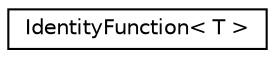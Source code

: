 digraph "Graphical Class Hierarchy"
{
  edge [fontname="Helvetica",fontsize="10",labelfontname="Helvetica",labelfontsize="10"];
  node [fontname="Helvetica",fontsize="10",shape=record];
  rankdir="LR";
  Node0 [label="IdentityFunction\< T \>",height=0.2,width=0.4,color="black", fillcolor="white", style="filled",URL="$structfst_1_1IdentityFunction.html"];
}
